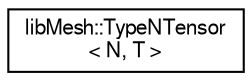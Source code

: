 digraph "Graphical Class Hierarchy"
{
  edge [fontname="FreeSans",fontsize="10",labelfontname="FreeSans",labelfontsize="10"];
  node [fontname="FreeSans",fontsize="10",shape=record];
  rankdir="LR";
  Node1 [label="libMesh::TypeNTensor\l\< N, T \>",height=0.2,width=0.4,color="black", fillcolor="white", style="filled",URL="$classlibMesh_1_1TypeNTensor.html"];
}
